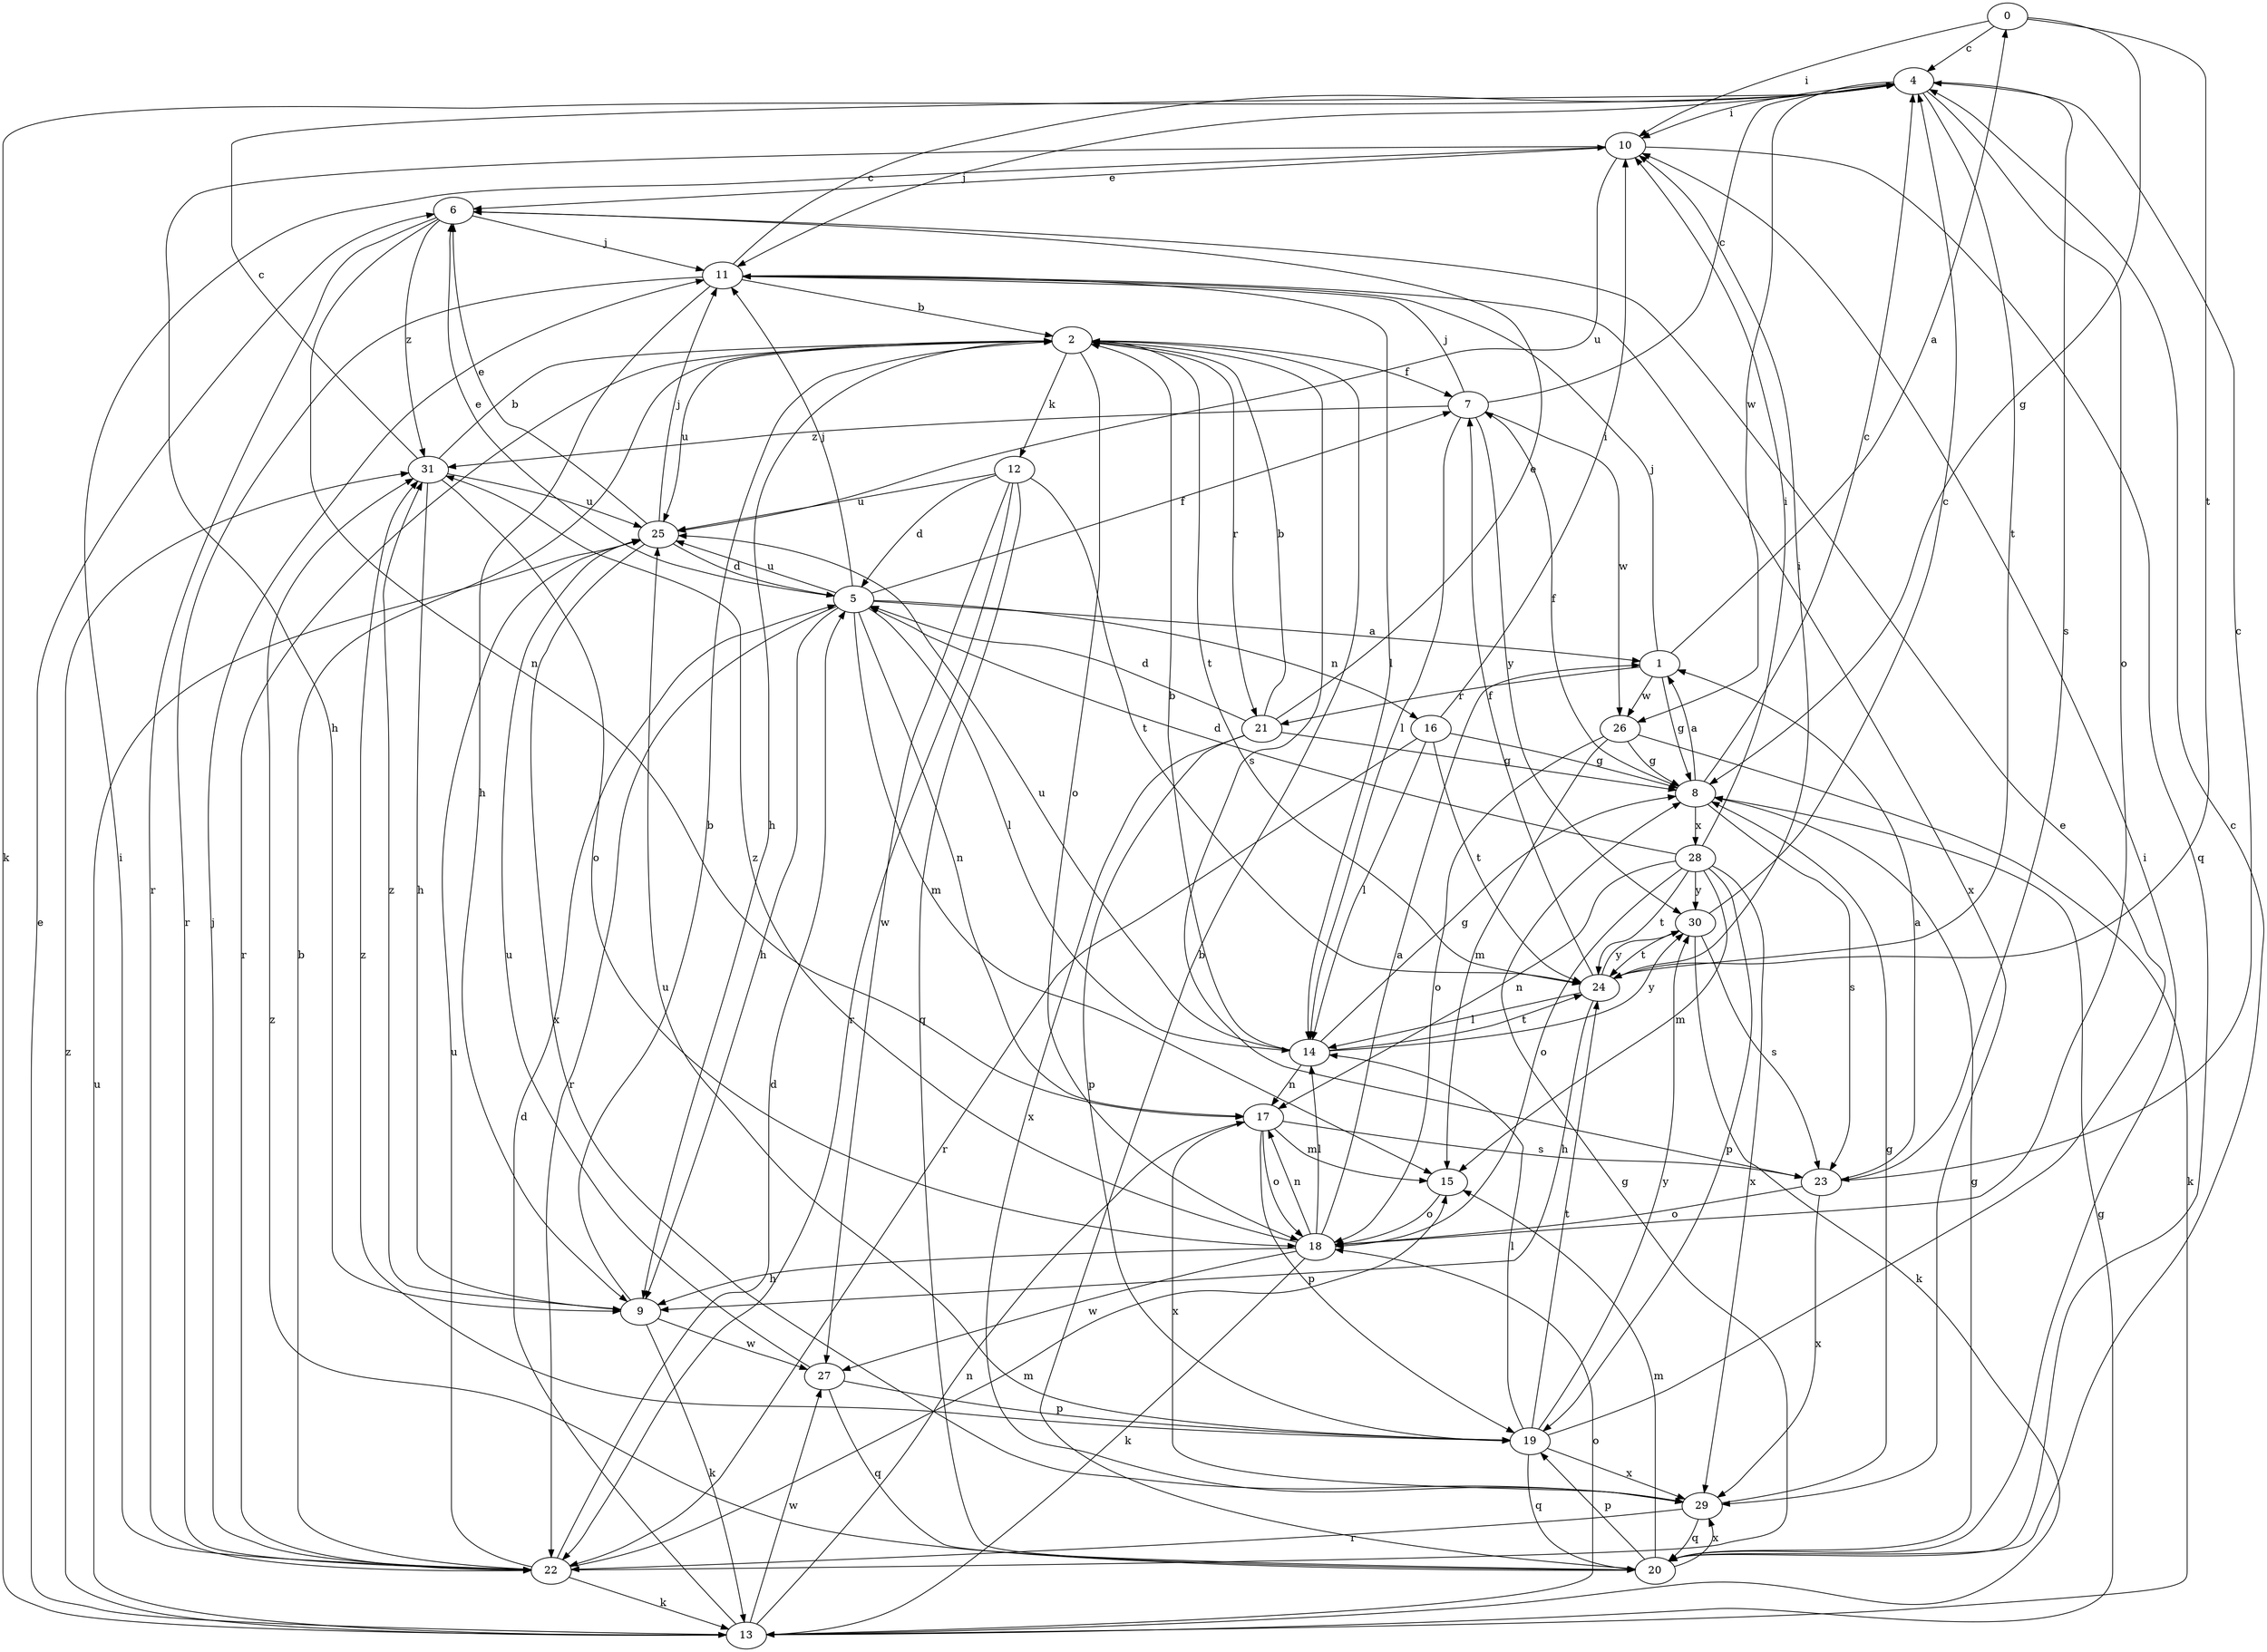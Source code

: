 strict digraph  {
0;
1;
2;
4;
5;
6;
7;
8;
9;
10;
11;
12;
13;
14;
15;
16;
17;
18;
19;
20;
21;
22;
23;
24;
25;
26;
27;
28;
29;
30;
31;
0 -> 4  [label=c];
0 -> 8  [label=g];
0 -> 10  [label=i];
0 -> 24  [label=t];
1 -> 0  [label=a];
1 -> 8  [label=g];
1 -> 11  [label=j];
1 -> 21  [label=r];
1 -> 26  [label=w];
2 -> 7  [label=f];
2 -> 9  [label=h];
2 -> 12  [label=k];
2 -> 18  [label=o];
2 -> 21  [label=r];
2 -> 22  [label=r];
2 -> 23  [label=s];
2 -> 24  [label=t];
2 -> 25  [label=u];
4 -> 10  [label=i];
4 -> 11  [label=j];
4 -> 13  [label=k];
4 -> 18  [label=o];
4 -> 23  [label=s];
4 -> 24  [label=t];
4 -> 26  [label=w];
5 -> 1  [label=a];
5 -> 6  [label=e];
5 -> 7  [label=f];
5 -> 9  [label=h];
5 -> 11  [label=j];
5 -> 14  [label=l];
5 -> 15  [label=m];
5 -> 16  [label=n];
5 -> 17  [label=n];
5 -> 22  [label=r];
5 -> 25  [label=u];
6 -> 11  [label=j];
6 -> 17  [label=n];
6 -> 22  [label=r];
6 -> 31  [label=z];
7 -> 4  [label=c];
7 -> 11  [label=j];
7 -> 14  [label=l];
7 -> 26  [label=w];
7 -> 30  [label=y];
7 -> 31  [label=z];
8 -> 1  [label=a];
8 -> 4  [label=c];
8 -> 7  [label=f];
8 -> 23  [label=s];
8 -> 28  [label=x];
9 -> 2  [label=b];
9 -> 13  [label=k];
9 -> 27  [label=w];
9 -> 31  [label=z];
10 -> 6  [label=e];
10 -> 9  [label=h];
10 -> 20  [label=q];
10 -> 25  [label=u];
11 -> 2  [label=b];
11 -> 4  [label=c];
11 -> 9  [label=h];
11 -> 14  [label=l];
11 -> 22  [label=r];
11 -> 29  [label=x];
12 -> 5  [label=d];
12 -> 20  [label=q];
12 -> 22  [label=r];
12 -> 24  [label=t];
12 -> 25  [label=u];
12 -> 27  [label=w];
13 -> 5  [label=d];
13 -> 6  [label=e];
13 -> 8  [label=g];
13 -> 17  [label=n];
13 -> 18  [label=o];
13 -> 25  [label=u];
13 -> 27  [label=w];
13 -> 31  [label=z];
14 -> 2  [label=b];
14 -> 8  [label=g];
14 -> 17  [label=n];
14 -> 24  [label=t];
14 -> 25  [label=u];
14 -> 30  [label=y];
15 -> 18  [label=o];
16 -> 8  [label=g];
16 -> 10  [label=i];
16 -> 14  [label=l];
16 -> 22  [label=r];
16 -> 24  [label=t];
17 -> 15  [label=m];
17 -> 18  [label=o];
17 -> 19  [label=p];
17 -> 23  [label=s];
17 -> 29  [label=x];
18 -> 1  [label=a];
18 -> 9  [label=h];
18 -> 13  [label=k];
18 -> 14  [label=l];
18 -> 17  [label=n];
18 -> 27  [label=w];
18 -> 31  [label=z];
19 -> 6  [label=e];
19 -> 14  [label=l];
19 -> 20  [label=q];
19 -> 24  [label=t];
19 -> 25  [label=u];
19 -> 29  [label=x];
19 -> 30  [label=y];
19 -> 31  [label=z];
20 -> 2  [label=b];
20 -> 4  [label=c];
20 -> 8  [label=g];
20 -> 10  [label=i];
20 -> 15  [label=m];
20 -> 19  [label=p];
20 -> 29  [label=x];
20 -> 31  [label=z];
21 -> 2  [label=b];
21 -> 5  [label=d];
21 -> 6  [label=e];
21 -> 8  [label=g];
21 -> 19  [label=p];
21 -> 29  [label=x];
22 -> 2  [label=b];
22 -> 5  [label=d];
22 -> 8  [label=g];
22 -> 10  [label=i];
22 -> 11  [label=j];
22 -> 13  [label=k];
22 -> 15  [label=m];
22 -> 25  [label=u];
23 -> 1  [label=a];
23 -> 4  [label=c];
23 -> 18  [label=o];
23 -> 29  [label=x];
24 -> 7  [label=f];
24 -> 9  [label=h];
24 -> 10  [label=i];
24 -> 14  [label=l];
24 -> 30  [label=y];
25 -> 5  [label=d];
25 -> 6  [label=e];
25 -> 11  [label=j];
25 -> 29  [label=x];
26 -> 8  [label=g];
26 -> 13  [label=k];
26 -> 15  [label=m];
26 -> 18  [label=o];
27 -> 19  [label=p];
27 -> 20  [label=q];
27 -> 25  [label=u];
28 -> 5  [label=d];
28 -> 10  [label=i];
28 -> 15  [label=m];
28 -> 17  [label=n];
28 -> 18  [label=o];
28 -> 19  [label=p];
28 -> 24  [label=t];
28 -> 29  [label=x];
28 -> 30  [label=y];
29 -> 8  [label=g];
29 -> 20  [label=q];
29 -> 22  [label=r];
30 -> 4  [label=c];
30 -> 13  [label=k];
30 -> 23  [label=s];
30 -> 24  [label=t];
31 -> 2  [label=b];
31 -> 4  [label=c];
31 -> 9  [label=h];
31 -> 18  [label=o];
31 -> 25  [label=u];
}
